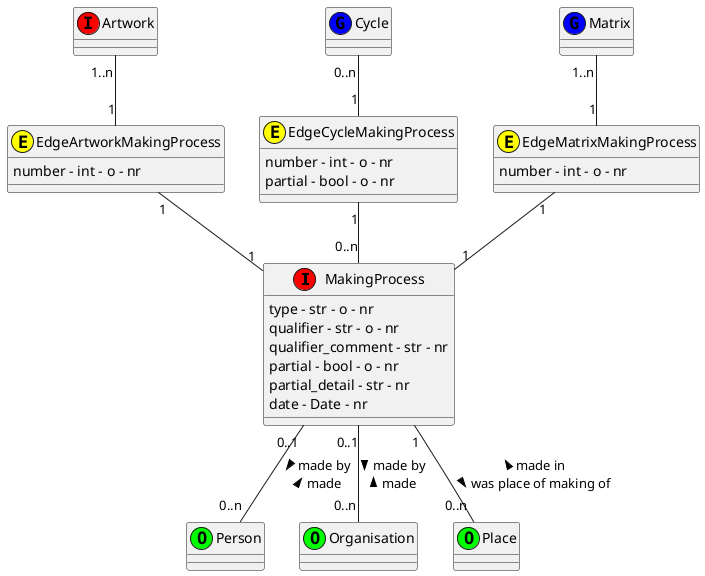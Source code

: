 @startuml
class MakingProcess <<(I,red)>>
MakingProcess : type - str - o - nr
MakingProcess : qualifier - str - o - nr
MakingProcess : qualifier_comment - str - nr
MakingProcess : partial - bool - o - nr
MakingProcess : partial_detail - str - nr
MakingProcess : date - Date - nr

class Person <<(O,lime)>>

class Organisation <<(O,lime)>>

class Place <<(O,lime)>>

class Artwork <<(I,red)>>

class Cycle <<(G,blue)>>

class Matrix <<(G,blue)>>

class EdgeArtworkMakingProcess <<(E,yellow)>>
EdgeArtworkMakingProcess : number - int - o - nr

class EdgeCycleMakingProcess  <<(E,yellow)>>
EdgeCycleMakingProcess : number - int - o - nr
EdgeCycleMakingProcess : partial - bool - o - nr



class EdgeMatrixMakingProcess <<(E,yellow)>>
EdgeMatrixMakingProcess : number - int - o - nr


Matrix "1..n" -- "1" EdgeMatrixMakingProcess
EdgeMatrixMakingProcess "1" -- "1" MakingProcess

Artwork "1..n" -- "1" EdgeArtworkMakingProcess
EdgeArtworkMakingProcess "1" -- "1" MakingProcess

Cycle "0..n" -- "1" EdgeCycleMakingProcess 
EdgeCycleMakingProcess "1" -- "0..n" MakingProcess


MakingProcess "0..1" -- "0..n" Person : > made by \n  made <

MakingProcess "0..1" -- "0..n" Organisation : > made by \n  made <

MakingProcess "1" -- "0..n" Place  : < made in \n was place of making of >

@enduml

